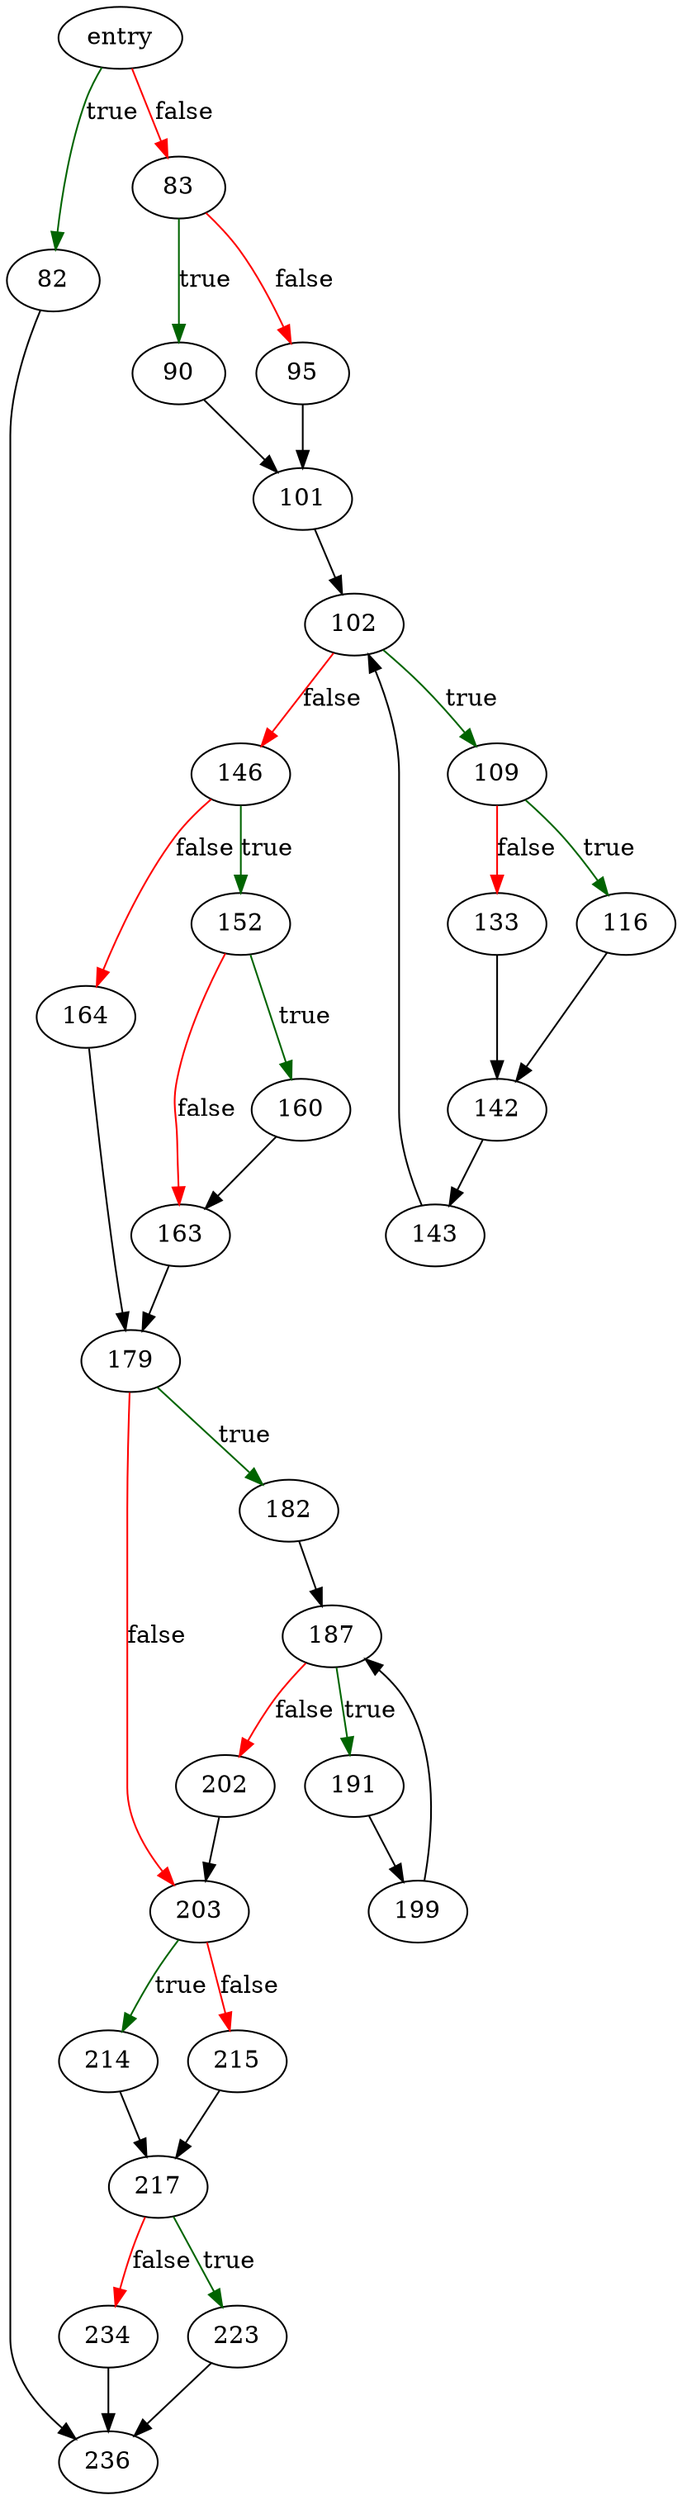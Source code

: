 digraph "updateVirtualTable" {
	// Node definitions.
	8 [label=entry];
	82;
	83;
	90;
	95;
	101;
	102;
	109;
	116;
	133;
	142;
	143;
	146;
	152;
	160;
	163;
	164;
	179;
	182;
	187;
	191;
	199;
	202;
	203;
	214;
	215;
	217;
	223;
	234;
	236;

	// Edge definitions.
	8 -> 82 [
		color=darkgreen
		label=true
	];
	8 -> 83 [
		color=red
		label=false
	];
	82 -> 236;
	83 -> 90 [
		color=darkgreen
		label=true
	];
	83 -> 95 [
		color=red
		label=false
	];
	90 -> 101;
	95 -> 101;
	101 -> 102;
	102 -> 109 [
		color=darkgreen
		label=true
	];
	102 -> 146 [
		color=red
		label=false
	];
	109 -> 116 [
		color=darkgreen
		label=true
	];
	109 -> 133 [
		color=red
		label=false
	];
	116 -> 142;
	133 -> 142;
	142 -> 143;
	143 -> 102;
	146 -> 152 [
		color=darkgreen
		label=true
	];
	146 -> 164 [
		color=red
		label=false
	];
	152 -> 160 [
		color=darkgreen
		label=true
	];
	152 -> 163 [
		color=red
		label=false
	];
	160 -> 163;
	163 -> 179;
	164 -> 179;
	179 -> 182 [
		color=darkgreen
		label=true
	];
	179 -> 203 [
		color=red
		label=false
	];
	182 -> 187;
	187 -> 191 [
		color=darkgreen
		label=true
	];
	187 -> 202 [
		color=red
		label=false
	];
	191 -> 199;
	199 -> 187;
	202 -> 203;
	203 -> 214 [
		color=darkgreen
		label=true
	];
	203 -> 215 [
		color=red
		label=false
	];
	214 -> 217;
	215 -> 217;
	217 -> 223 [
		color=darkgreen
		label=true
	];
	217 -> 234 [
		color=red
		label=false
	];
	223 -> 236;
	234 -> 236;
}
